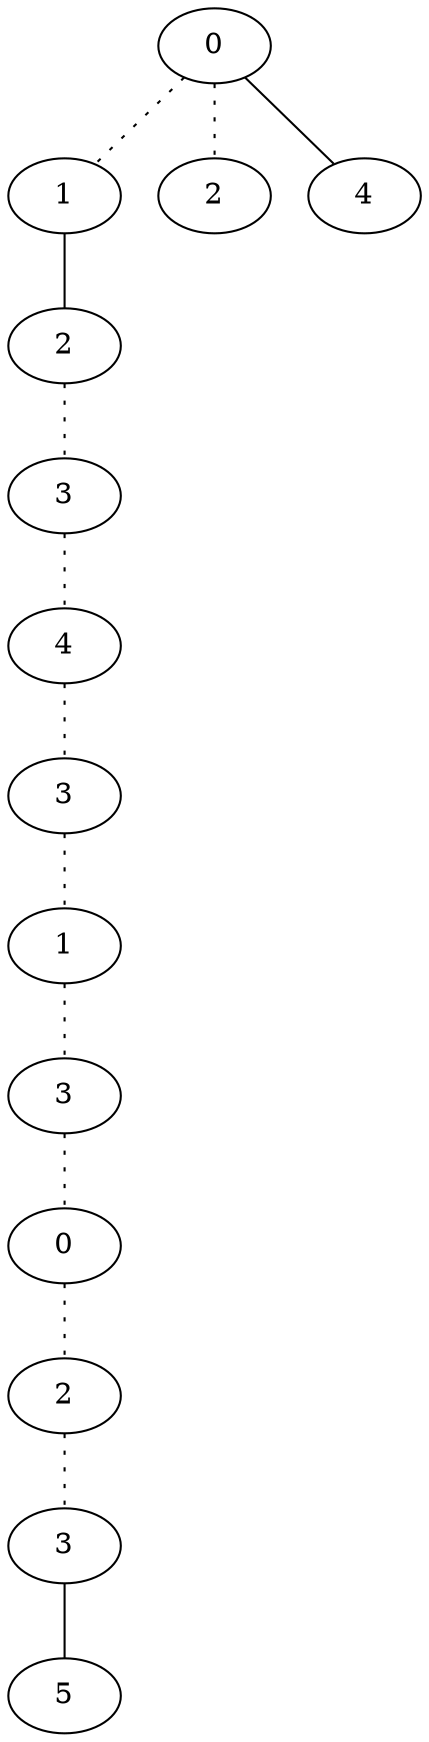 graph {
a0[label=0];
a1[label=1];
a2[label=2];
a3[label=3];
a4[label=4];
a5[label=3];
a6[label=1];
a7[label=3];
a8[label=0];
a9[label=2];
a10[label=3];
a11[label=5];
a12[label=2];
a13[label=4];
a0 -- a1 [style=dotted];
a0 -- a12 [style=dotted];
a0 -- a13;
a1 -- a2;
a2 -- a3 [style=dotted];
a3 -- a4 [style=dotted];
a4 -- a5 [style=dotted];
a5 -- a6 [style=dotted];
a6 -- a7 [style=dotted];
a7 -- a8 [style=dotted];
a8 -- a9 [style=dotted];
a9 -- a10 [style=dotted];
a10 -- a11;
}
